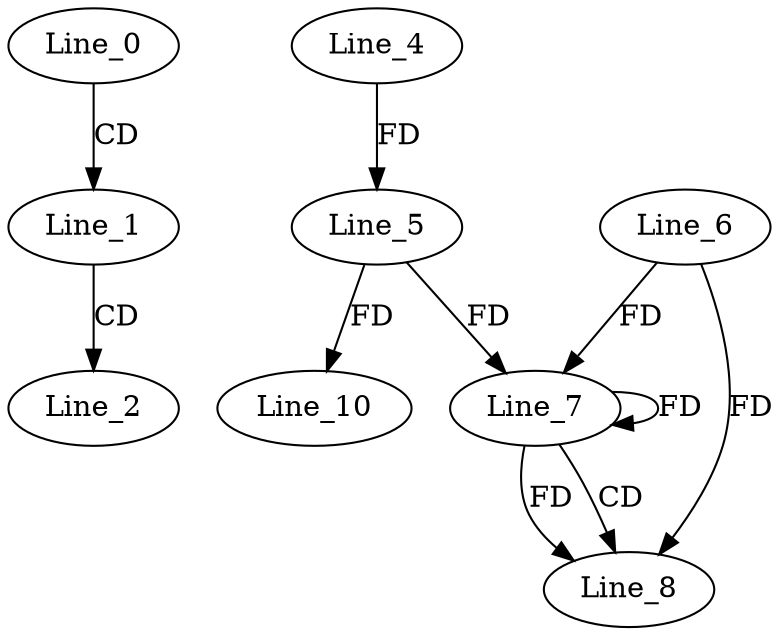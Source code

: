 digraph G {
  Line_0;
  Line_1;
  Line_2;
  Line_4;
  Line_5;
  Line_7;
  Line_6;
  Line_7;
  Line_5;
  Line_7;
  Line_8;
  Line_10;
  Line_0 -> Line_1 [ label="CD" ];
  Line_1 -> Line_2 [ label="CD" ];
  Line_4 -> Line_5 [ label="FD" ];
  Line_7 -> Line_7 [ label="FD" ];
  Line_6 -> Line_7 [ label="FD" ];
  Line_5 -> Line_7 [ label="FD" ];
  Line_7 -> Line_8 [ label="CD" ];
  Line_7 -> Line_8 [ label="FD" ];
  Line_6 -> Line_8 [ label="FD" ];
  Line_5 -> Line_10 [ label="FD" ];
}
